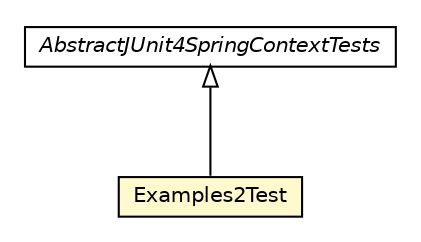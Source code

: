 #!/usr/local/bin/dot
#
# Class diagram 
# Generated by UMLGraph version R5_6_6-8-g8d7759 (http://www.umlgraph.org/)
#

digraph G {
	edge [fontname="Helvetica",fontsize=10,labelfontname="Helvetica",labelfontsize=10];
	node [fontname="Helvetica",fontsize=10,shape=plaintext];
	nodesep=0.25;
	ranksep=0.5;
	// org.dayatang.dsrouter.datasource.examples.test.Examples2Test
	c24956 [label=<<table title="org.dayatang.dsrouter.datasource.examples.test.Examples2Test" border="0" cellborder="1" cellspacing="0" cellpadding="2" port="p" bgcolor="lemonChiffon" href="./Examples2Test.html">
		<tr><td><table border="0" cellspacing="0" cellpadding="1">
<tr><td align="center" balign="center"> Examples2Test </td></tr>
		</table></td></tr>
		</table>>, URL="./Examples2Test.html", fontname="Helvetica", fontcolor="black", fontsize=10.0];
	//org.dayatang.dsrouter.datasource.examples.test.Examples2Test extends org.springframework.test.context.junit4.AbstractJUnit4SpringContextTests
	c24991:p -> c24956:p [dir=back,arrowtail=empty];
	// org.springframework.test.context.junit4.AbstractJUnit4SpringContextTests
	c24991 [label=<<table title="org.springframework.test.context.junit4.AbstractJUnit4SpringContextTests" border="0" cellborder="1" cellspacing="0" cellpadding="2" port="p">
		<tr><td><table border="0" cellspacing="0" cellpadding="1">
<tr><td align="center" balign="center"><font face="Helvetica-Oblique"> AbstractJUnit4SpringContextTests </font></td></tr>
		</table></td></tr>
		</table>>, URL="null", fontname="Helvetica", fontcolor="black", fontsize=10.0];
}

